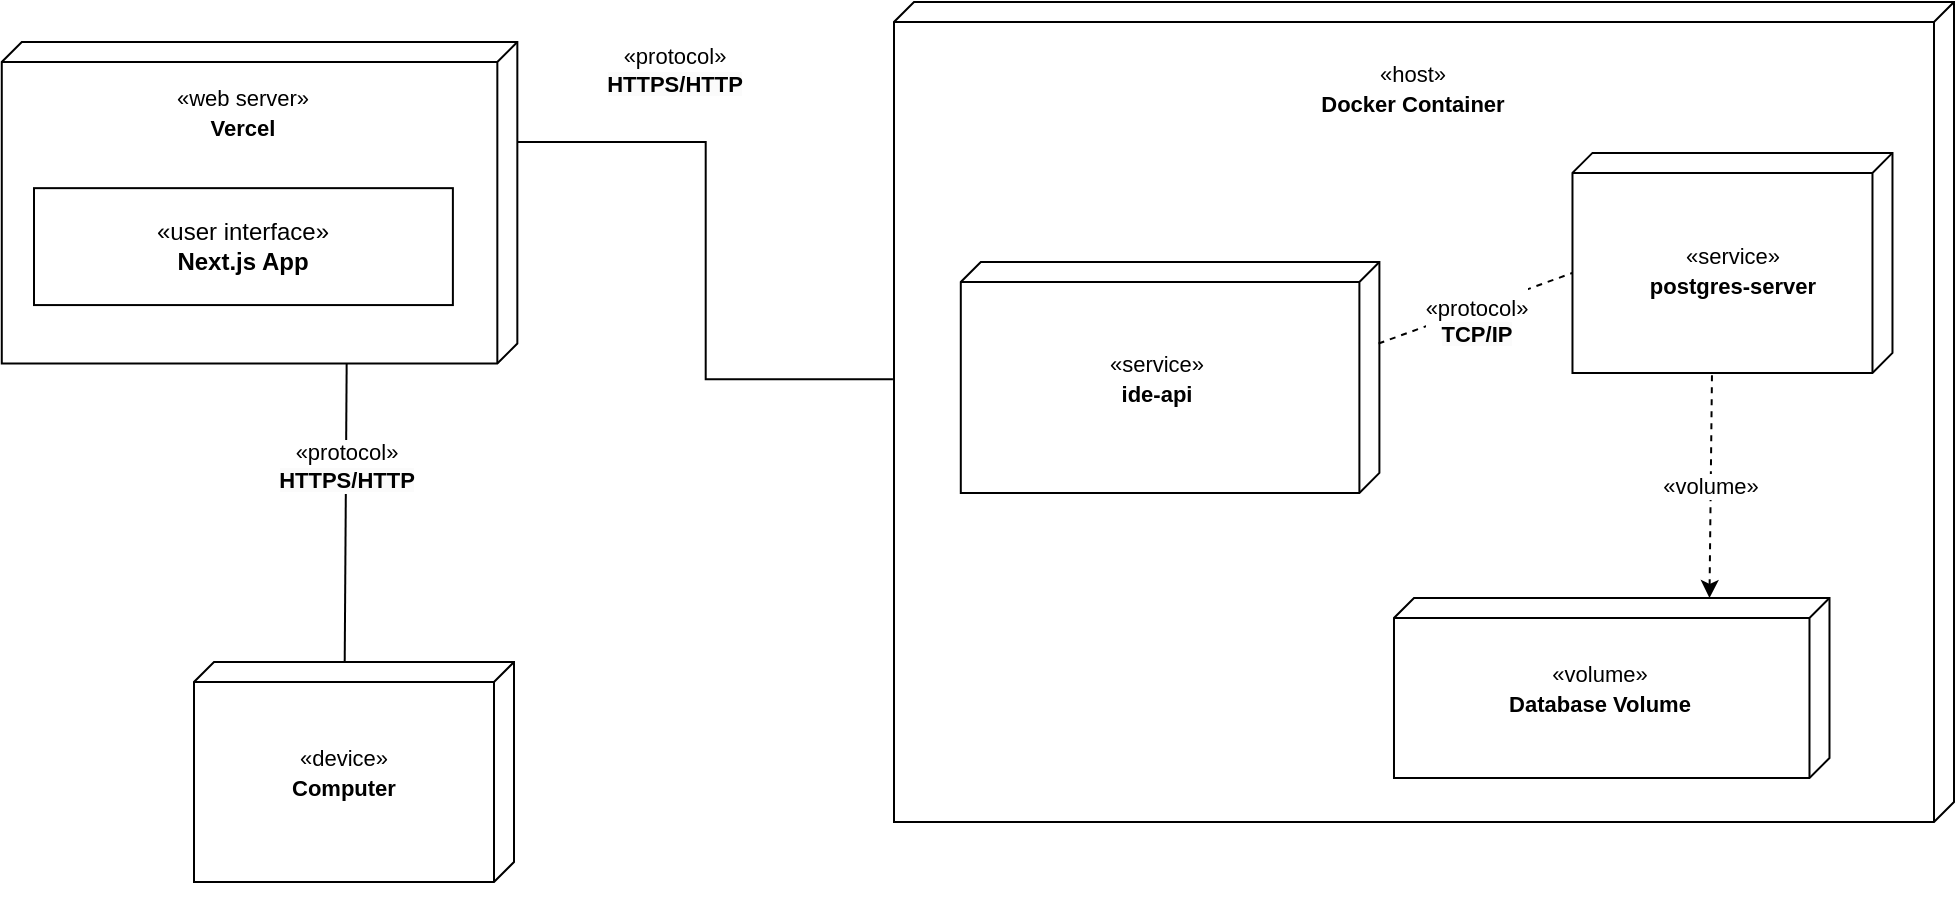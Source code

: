 <mxfile version="22.1.5" type="device">
  <diagram id="n01dC8HmHx-Y3ePc49v5" name="Page-1">
    <mxGraphModel dx="1105" dy="562" grid="1" gridSize="10" guides="1" tooltips="1" connect="1" arrows="1" fold="1" page="1" pageScale="1" pageWidth="850" pageHeight="1100" math="0" shadow="0">
      <root>
        <mxCell id="0" />
        <mxCell id="1" parent="0" />
        <mxCell id="jeoIRTTSL-hbjzVmngVM-1" value="«protocol»&lt;br style=&quot;border-color: var(--border-color); background-color: rgb(251, 251, 251); font-size: 12px;&quot;&gt;&lt;b style=&quot;border-color: var(--border-color); background-color: rgb(251, 251, 251);&quot;&gt;HTTPS/HTTP&lt;/b&gt;" style="rounded=0;orthogonalLoop=1;jettySize=auto;html=1;exitX=0;exitY=0;exitDx=110;exitDy=85;exitPerimeter=0;entryX=-0.002;entryY=0.529;entryDx=0;entryDy=0;entryPerimeter=0;endArrow=none;endFill=0;" parent="1" source="jeoIRTTSL-hbjzVmngVM-5" target="jeoIRTTSL-hbjzVmngVM-28" edge="1">
          <mxGeometry x="0.02" relative="1" as="geometry">
            <mxPoint x="205.68" y="310" as="targetPoint" />
            <mxPoint as="offset" />
          </mxGeometry>
        </mxCell>
        <mxCell id="jeoIRTTSL-hbjzVmngVM-2" value="" style="group" parent="1" connectable="0" vertex="1">
          <mxGeometry x="30" y="80" width="290" height="190" as="geometry" />
        </mxCell>
        <mxCell id="jeoIRTTSL-hbjzVmngVM-5" value="" style="verticalAlign=top;align=center;spacingTop=8;spacingLeft=2;spacingRight=12;shape=cube;size=10;direction=south;fontStyle=4;html=1;whiteSpace=wrap;" parent="jeoIRTTSL-hbjzVmngVM-2" vertex="1">
          <mxGeometry x="-16.111" width="257.778" height="160.769" as="geometry" />
        </mxCell>
        <mxCell id="jeoIRTTSL-hbjzVmngVM-6" value="&lt;font style=&quot;font-size: 11px;&quot;&gt;«web server»&lt;br style=&quot;border-color: var(--border-color); font-size: 12px;&quot;&gt;&lt;b&gt;Vercel&lt;/b&gt;&lt;br&gt;&lt;/font&gt;" style="text;html=1;strokeColor=none;fillColor=none;align=center;verticalAlign=middle;whiteSpace=wrap;rounded=0;" parent="jeoIRTTSL-hbjzVmngVM-2" vertex="1">
          <mxGeometry x="32.222" y="20.001" width="145" height="29.231" as="geometry" />
        </mxCell>
        <mxCell id="jeoIRTTSL-hbjzVmngVM-7" value="«user interface»&lt;br&gt;&lt;b&gt;Next.js App&lt;/b&gt;" style="html=1;dropTarget=0;whiteSpace=wrap;" parent="jeoIRTTSL-hbjzVmngVM-2" vertex="1">
          <mxGeometry y="73.077" width="209.444" height="58.462" as="geometry" />
        </mxCell>
        <mxCell id="jeoIRTTSL-hbjzVmngVM-8" value="" style="verticalAlign=top;align=center;spacingTop=8;spacingLeft=2;spacingRight=12;shape=cube;size=10;direction=south;fontStyle=4;html=1;whiteSpace=wrap;" parent="1" vertex="1">
          <mxGeometry x="460" y="60" width="530" height="410" as="geometry" />
        </mxCell>
        <mxCell id="jeoIRTTSL-hbjzVmngVM-9" value="&lt;font style=&quot;font-size: 11px;&quot;&gt;«host»&lt;br style=&quot;border-color: var(--border-color); font-size: 12px;&quot;&gt;&lt;b&gt;Docker Container&lt;/b&gt;&lt;br&gt;&lt;/font&gt;" style="text;html=1;strokeColor=none;fillColor=none;align=center;verticalAlign=middle;whiteSpace=wrap;rounded=0;" parent="1" vertex="1">
          <mxGeometry x="644.916" y="91.818" width="148.649" height="21.818" as="geometry" />
        </mxCell>
        <mxCell id="jeoIRTTSL-hbjzVmngVM-10" value="" style="group" parent="1" connectable="0" vertex="1">
          <mxGeometry x="493.4" y="190" width="212.16" height="115.45" as="geometry" />
        </mxCell>
        <mxCell id="jeoIRTTSL-hbjzVmngVM-11" value="" style="verticalAlign=top;align=center;spacingTop=8;spacingLeft=2;spacingRight=12;shape=cube;size=10;direction=south;fontStyle=4;html=1;whiteSpace=wrap;" parent="jeoIRTTSL-hbjzVmngVM-10" vertex="1">
          <mxGeometry width="209.3" height="115.45" as="geometry" />
        </mxCell>
        <mxCell id="jeoIRTTSL-hbjzVmngVM-12" value="&lt;font style=&quot;font-size: 11px;&quot;&gt;«service»&lt;br style=&quot;border-color: var(--border-color); font-size: 12px;&quot;&gt;&lt;b&gt;ide-api&lt;/b&gt;&lt;br&gt;&lt;/font&gt;" style="text;html=1;strokeColor=none;fillColor=none;align=center;verticalAlign=middle;whiteSpace=wrap;rounded=0;" parent="jeoIRTTSL-hbjzVmngVM-10" vertex="1">
          <mxGeometry x="33.276" y="50.385" width="129.018" height="14.685" as="geometry" />
        </mxCell>
        <mxCell id="jeoIRTTSL-hbjzVmngVM-18" value="&lt;br&gt;&lt;span style=&quot;color: rgb(0, 0, 0); font-family: Helvetica; font-size: 11px; font-style: normal; font-variant-ligatures: normal; font-variant-caps: normal; font-weight: 400; letter-spacing: normal; orphans: 2; text-align: center; text-indent: 0px; text-transform: none; widows: 2; word-spacing: 0px; -webkit-text-stroke-width: 0px; background-color: rgb(255, 255, 255); text-decoration-thickness: initial; text-decoration-style: initial; text-decoration-color: initial; float: none; display: inline !important;&quot;&gt;«protocol»&lt;/span&gt;&lt;br style=&quot;border-color: var(--border-color); color: rgb(0, 0, 0); font-family: Helvetica; font-style: normal; font-variant-ligatures: normal; font-variant-caps: normal; font-weight: 400; letter-spacing: normal; orphans: 2; text-align: center; text-indent: 0px; text-transform: none; widows: 2; word-spacing: 0px; -webkit-text-stroke-width: 0px; text-decoration-thickness: initial; text-decoration-style: initial; text-decoration-color: initial; background-color: rgb(251, 251, 251); font-size: 12px;&quot;&gt;&lt;span style=&quot;background-color: rgb(251, 251, 251);&quot;&gt;&lt;b&gt;TCP/IP&lt;/b&gt;&lt;/span&gt;&lt;br&gt;" style="rounded=0;orthogonalLoop=1;jettySize=auto;html=1;entryX=0;entryY=0;entryDx=60;entryDy=160;entryPerimeter=0;exitX=0.353;exitY=0.002;exitDx=0;exitDy=0;exitPerimeter=0;endArrow=none;endFill=0;dashed=1;" parent="1" source="jeoIRTTSL-hbjzVmngVM-11" target="jeoIRTTSL-hbjzVmngVM-21" edge="1">
          <mxGeometry relative="1" as="geometry">
            <mxPoint x="709.24" y="200" as="sourcePoint" />
          </mxGeometry>
        </mxCell>
        <mxCell id="jeoIRTTSL-hbjzVmngVM-19" value="" style="group" parent="1" connectable="0" vertex="1">
          <mxGeometry x="799.24" y="135.45" width="170" height="140" as="geometry" />
        </mxCell>
        <mxCell id="jeoIRTTSL-hbjzVmngVM-20" value="" style="group" parent="jeoIRTTSL-hbjzVmngVM-19" connectable="0" vertex="1">
          <mxGeometry width="160" height="110" as="geometry" />
        </mxCell>
        <mxCell id="jeoIRTTSL-hbjzVmngVM-21" value="" style="verticalAlign=top;align=center;spacingTop=8;spacingLeft=2;spacingRight=12;shape=cube;size=10;direction=south;fontStyle=4;html=1;whiteSpace=wrap;container=0;" parent="jeoIRTTSL-hbjzVmngVM-20" vertex="1">
          <mxGeometry width="160" height="110" as="geometry" />
        </mxCell>
        <mxCell id="jeoIRTTSL-hbjzVmngVM-22" value="&lt;font style=&quot;font-size: 11px;&quot;&gt;«service»&lt;br style=&quot;border-color: var(--border-color); font-size: 12px;&quot;&gt;&lt;b&gt;postgres-server&lt;/b&gt;&lt;br&gt;&lt;/font&gt;" style="text;html=1;strokeColor=none;fillColor=none;align=center;verticalAlign=middle;whiteSpace=wrap;rounded=0;container=0;" parent="jeoIRTTSL-hbjzVmngVM-20" vertex="1">
          <mxGeometry x="31.347" y="49.407" width="97.299" height="17.807" as="geometry" />
        </mxCell>
        <mxCell id="jeoIRTTSL-hbjzVmngVM-23" value="" style="group" parent="jeoIRTTSL-hbjzVmngVM-20" connectable="0" vertex="1">
          <mxGeometry x="21.13" y="49.41" width="128.87" height="41.18" as="geometry" />
        </mxCell>
        <mxCell id="jeoIRTTSL-hbjzVmngVM-27" value="" style="group" parent="1" connectable="0" vertex="1">
          <mxGeometry x="120" y="390" width="180" height="130" as="geometry" />
        </mxCell>
        <mxCell id="jeoIRTTSL-hbjzVmngVM-28" value="" style="verticalAlign=top;align=center;spacingTop=8;spacingLeft=2;spacingRight=12;shape=cube;size=10;direction=south;fontStyle=4;html=1;whiteSpace=wrap;" parent="jeoIRTTSL-hbjzVmngVM-27" vertex="1">
          <mxGeometry x="-10" width="160" height="110" as="geometry" />
        </mxCell>
        <mxCell id="jeoIRTTSL-hbjzVmngVM-29" value="&lt;font style=&quot;font-size: 11px;&quot;&gt;«device»&lt;br style=&quot;border-color: var(--border-color); font-size: 12px;&quot;&gt;&lt;b&gt;Computer&lt;/b&gt;&lt;br&gt;&lt;/font&gt;" style="text;html=1;strokeColor=none;fillColor=none;align=center;verticalAlign=middle;whiteSpace=wrap;rounded=0;" parent="jeoIRTTSL-hbjzVmngVM-27" vertex="1">
          <mxGeometry x="20" y="45" width="90" height="20" as="geometry" />
        </mxCell>
        <mxCell id="jeoIRTTSL-hbjzVmngVM-31" value="" style="group" parent="1" connectable="0" vertex="1">
          <mxGeometry x="710" y="340" width="220.76" height="90" as="geometry" />
        </mxCell>
        <mxCell id="jeoIRTTSL-hbjzVmngVM-32" value="" style="group" parent="jeoIRTTSL-hbjzVmngVM-31" connectable="0" vertex="1">
          <mxGeometry width="220.76" height="90" as="geometry" />
        </mxCell>
        <mxCell id="jeoIRTTSL-hbjzVmngVM-33" value="" style="verticalAlign=top;align=center;spacingTop=8;spacingLeft=2;spacingRight=12;shape=cube;size=10;direction=south;fontStyle=4;html=1;whiteSpace=wrap;" parent="jeoIRTTSL-hbjzVmngVM-32" vertex="1">
          <mxGeometry y="18" width="217.745" height="90" as="geometry" />
        </mxCell>
        <mxCell id="jeoIRTTSL-hbjzVmngVM-34" value="&lt;font style=&quot;font-size: 11px;&quot;&gt;«volume»&lt;br style=&quot;border-color: var(--border-color); font-size: 12px;&quot;&gt;&lt;b&gt;Database Volume&lt;/b&gt;&lt;br&gt;&lt;/font&gt;" style="text;html=1;strokeColor=none;fillColor=none;align=center;verticalAlign=middle;whiteSpace=wrap;rounded=0;" parent="jeoIRTTSL-hbjzVmngVM-32" vertex="1">
          <mxGeometry x="21.775" y="47.322" width="162.421" height="31.338" as="geometry" />
        </mxCell>
        <mxCell id="jeoIRTTSL-hbjzVmngVM-35" value="«volume»" style="rounded=0;orthogonalLoop=1;jettySize=auto;html=1;exitX=0;exitY=0;exitDx=0;exitDy=60;exitPerimeter=0;startArrow=classic;startFill=1;endArrow=none;endFill=0;dashed=1;align=center;entryX=0.999;entryY=0.564;entryDx=0;entryDy=0;entryPerimeter=0;" parent="1" source="jeoIRTTSL-hbjzVmngVM-33" target="jeoIRTTSL-hbjzVmngVM-21" edge="1">
          <mxGeometry relative="1" as="geometry">
            <mxPoint x="799.24" y="674.545" as="targetPoint" />
          </mxGeometry>
        </mxCell>
        <mxCell id="jeoIRTTSL-hbjzVmngVM-3" style="edgeStyle=orthogonalEdgeStyle;rounded=0;orthogonalLoop=1;jettySize=auto;html=1;exitX=0;exitY=0;exitDx=50;exitDy=0;exitPerimeter=0;endArrow=none;endFill=0;entryX=0.46;entryY=1.001;entryDx=0;entryDy=0;entryPerimeter=0;" parent="1" source="jeoIRTTSL-hbjzVmngVM-5" edge="1" target="jeoIRTTSL-hbjzVmngVM-8">
          <mxGeometry relative="1" as="geometry">
            <mxPoint x="465" y="152.752" as="targetPoint" />
          </mxGeometry>
        </mxCell>
        <mxCell id="jeoIRTTSL-hbjzVmngVM-4" value="«protocol»&lt;br style=&quot;border-color: var(--border-color); background-color: rgb(251, 251, 251); font-size: 12px;&quot;&gt;&lt;b style=&quot;border-color: var(--border-color); background-color: rgb(251, 251, 251);&quot;&gt;HTTPS/HTTP&lt;/b&gt;" style="edgeLabel;html=1;align=center;verticalAlign=middle;resizable=0;points=[];" parent="jeoIRTTSL-hbjzVmngVM-3" connectable="0" vertex="1">
          <mxGeometry x="0.257" y="-3" relative="1" as="geometry">
            <mxPoint x="-13" y="-135" as="offset" />
          </mxGeometry>
        </mxCell>
      </root>
    </mxGraphModel>
  </diagram>
</mxfile>
